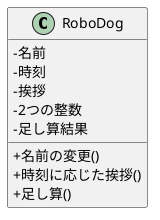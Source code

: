 @startuml .

skinparam ClassAttributeIconSize 0

class RoboDog {
    -名前
    -時刻
    -挨拶
    -2つの整数
    -足し算結果

    +名前の変更()
    +時刻に応じた挨拶()
    +足し算()
}

@enduml